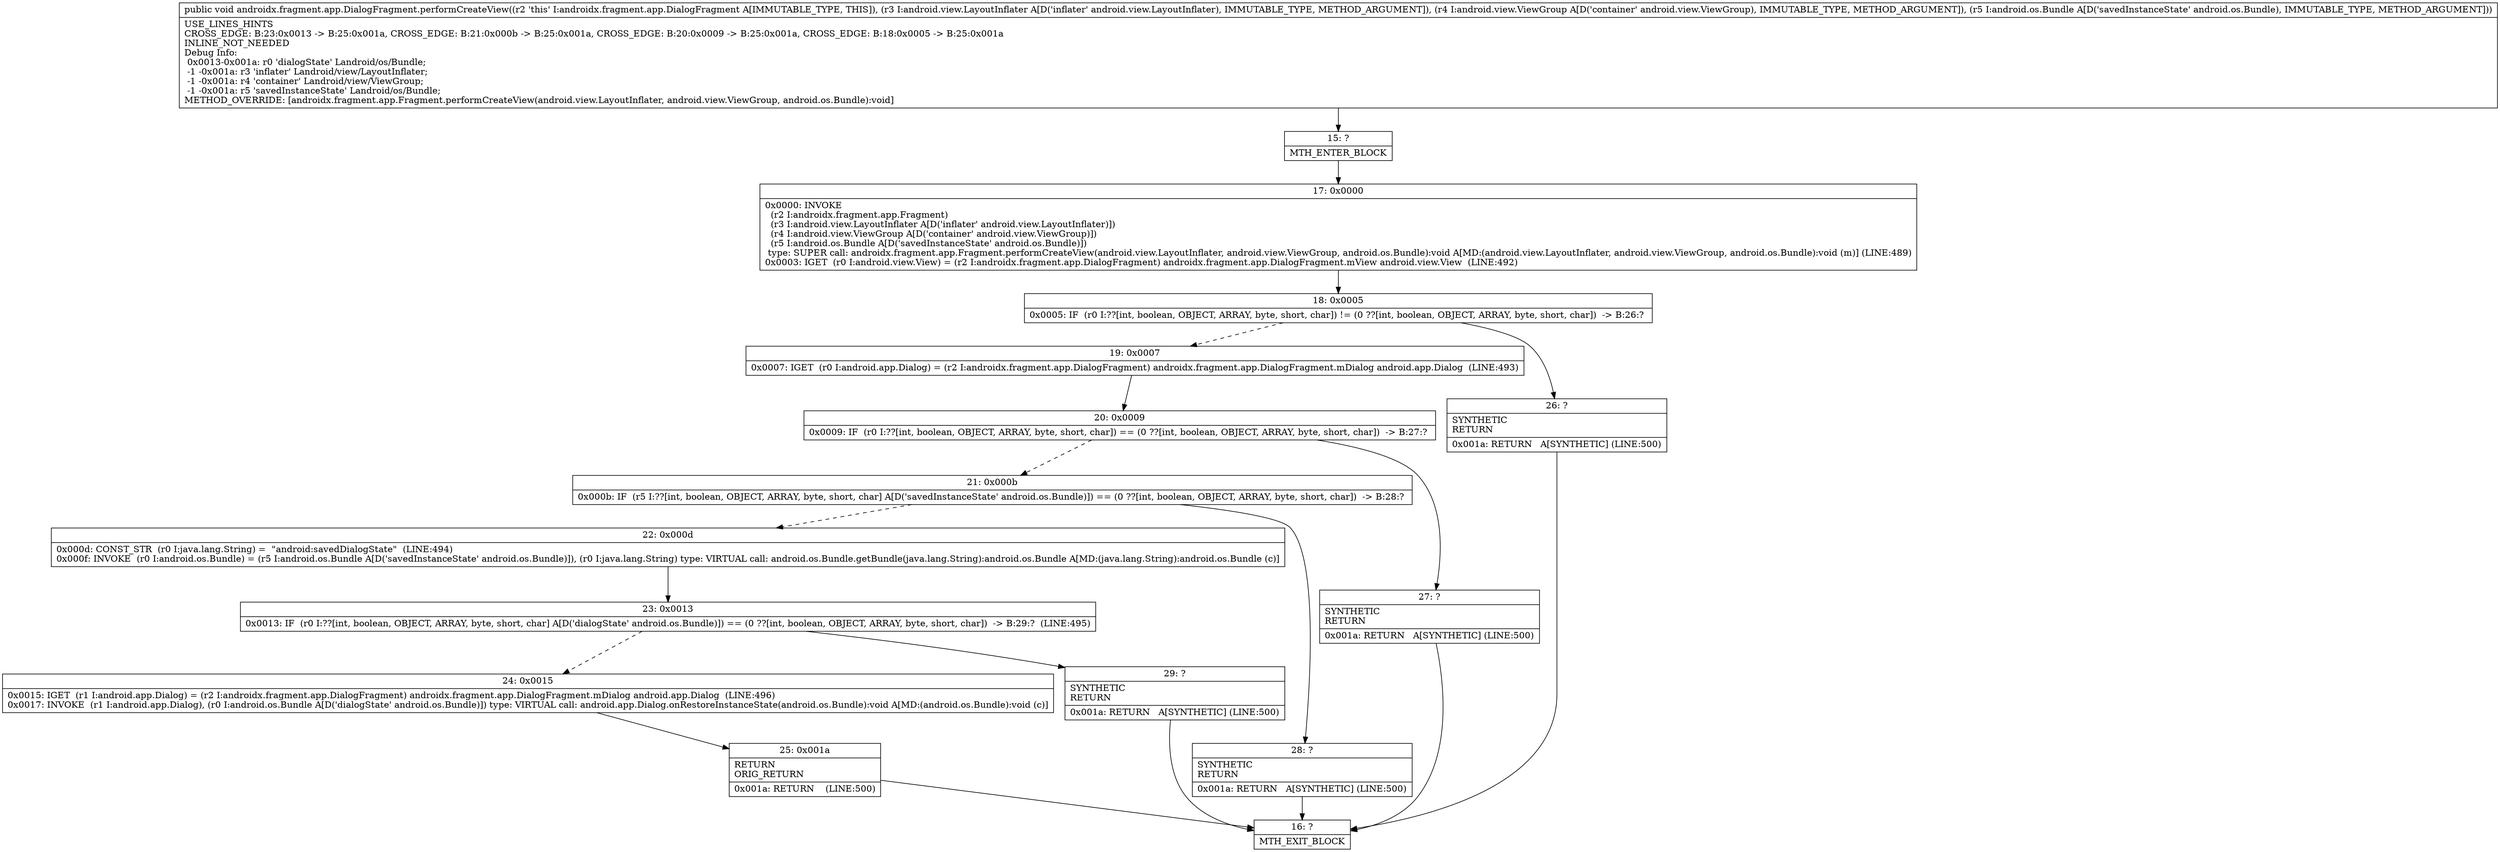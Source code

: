 digraph "CFG forandroidx.fragment.app.DialogFragment.performCreateView(Landroid\/view\/LayoutInflater;Landroid\/view\/ViewGroup;Landroid\/os\/Bundle;)V" {
Node_15 [shape=record,label="{15\:\ ?|MTH_ENTER_BLOCK\l}"];
Node_17 [shape=record,label="{17\:\ 0x0000|0x0000: INVOKE  \l  (r2 I:androidx.fragment.app.Fragment)\l  (r3 I:android.view.LayoutInflater A[D('inflater' android.view.LayoutInflater)])\l  (r4 I:android.view.ViewGroup A[D('container' android.view.ViewGroup)])\l  (r5 I:android.os.Bundle A[D('savedInstanceState' android.os.Bundle)])\l type: SUPER call: androidx.fragment.app.Fragment.performCreateView(android.view.LayoutInflater, android.view.ViewGroup, android.os.Bundle):void A[MD:(android.view.LayoutInflater, android.view.ViewGroup, android.os.Bundle):void (m)] (LINE:489)\l0x0003: IGET  (r0 I:android.view.View) = (r2 I:androidx.fragment.app.DialogFragment) androidx.fragment.app.DialogFragment.mView android.view.View  (LINE:492)\l}"];
Node_18 [shape=record,label="{18\:\ 0x0005|0x0005: IF  (r0 I:??[int, boolean, OBJECT, ARRAY, byte, short, char]) != (0 ??[int, boolean, OBJECT, ARRAY, byte, short, char])  \-\> B:26:? \l}"];
Node_19 [shape=record,label="{19\:\ 0x0007|0x0007: IGET  (r0 I:android.app.Dialog) = (r2 I:androidx.fragment.app.DialogFragment) androidx.fragment.app.DialogFragment.mDialog android.app.Dialog  (LINE:493)\l}"];
Node_20 [shape=record,label="{20\:\ 0x0009|0x0009: IF  (r0 I:??[int, boolean, OBJECT, ARRAY, byte, short, char]) == (0 ??[int, boolean, OBJECT, ARRAY, byte, short, char])  \-\> B:27:? \l}"];
Node_21 [shape=record,label="{21\:\ 0x000b|0x000b: IF  (r5 I:??[int, boolean, OBJECT, ARRAY, byte, short, char] A[D('savedInstanceState' android.os.Bundle)]) == (0 ??[int, boolean, OBJECT, ARRAY, byte, short, char])  \-\> B:28:? \l}"];
Node_22 [shape=record,label="{22\:\ 0x000d|0x000d: CONST_STR  (r0 I:java.lang.String) =  \"android:savedDialogState\"  (LINE:494)\l0x000f: INVOKE  (r0 I:android.os.Bundle) = (r5 I:android.os.Bundle A[D('savedInstanceState' android.os.Bundle)]), (r0 I:java.lang.String) type: VIRTUAL call: android.os.Bundle.getBundle(java.lang.String):android.os.Bundle A[MD:(java.lang.String):android.os.Bundle (c)]\l}"];
Node_23 [shape=record,label="{23\:\ 0x0013|0x0013: IF  (r0 I:??[int, boolean, OBJECT, ARRAY, byte, short, char] A[D('dialogState' android.os.Bundle)]) == (0 ??[int, boolean, OBJECT, ARRAY, byte, short, char])  \-\> B:29:?  (LINE:495)\l}"];
Node_24 [shape=record,label="{24\:\ 0x0015|0x0015: IGET  (r1 I:android.app.Dialog) = (r2 I:androidx.fragment.app.DialogFragment) androidx.fragment.app.DialogFragment.mDialog android.app.Dialog  (LINE:496)\l0x0017: INVOKE  (r1 I:android.app.Dialog), (r0 I:android.os.Bundle A[D('dialogState' android.os.Bundle)]) type: VIRTUAL call: android.app.Dialog.onRestoreInstanceState(android.os.Bundle):void A[MD:(android.os.Bundle):void (c)]\l}"];
Node_25 [shape=record,label="{25\:\ 0x001a|RETURN\lORIG_RETURN\l|0x001a: RETURN    (LINE:500)\l}"];
Node_16 [shape=record,label="{16\:\ ?|MTH_EXIT_BLOCK\l}"];
Node_29 [shape=record,label="{29\:\ ?|SYNTHETIC\lRETURN\l|0x001a: RETURN   A[SYNTHETIC] (LINE:500)\l}"];
Node_28 [shape=record,label="{28\:\ ?|SYNTHETIC\lRETURN\l|0x001a: RETURN   A[SYNTHETIC] (LINE:500)\l}"];
Node_27 [shape=record,label="{27\:\ ?|SYNTHETIC\lRETURN\l|0x001a: RETURN   A[SYNTHETIC] (LINE:500)\l}"];
Node_26 [shape=record,label="{26\:\ ?|SYNTHETIC\lRETURN\l|0x001a: RETURN   A[SYNTHETIC] (LINE:500)\l}"];
MethodNode[shape=record,label="{public void androidx.fragment.app.DialogFragment.performCreateView((r2 'this' I:androidx.fragment.app.DialogFragment A[IMMUTABLE_TYPE, THIS]), (r3 I:android.view.LayoutInflater A[D('inflater' android.view.LayoutInflater), IMMUTABLE_TYPE, METHOD_ARGUMENT]), (r4 I:android.view.ViewGroup A[D('container' android.view.ViewGroup), IMMUTABLE_TYPE, METHOD_ARGUMENT]), (r5 I:android.os.Bundle A[D('savedInstanceState' android.os.Bundle), IMMUTABLE_TYPE, METHOD_ARGUMENT]))  | USE_LINES_HINTS\lCROSS_EDGE: B:23:0x0013 \-\> B:25:0x001a, CROSS_EDGE: B:21:0x000b \-\> B:25:0x001a, CROSS_EDGE: B:20:0x0009 \-\> B:25:0x001a, CROSS_EDGE: B:18:0x0005 \-\> B:25:0x001a\lINLINE_NOT_NEEDED\lDebug Info:\l  0x0013\-0x001a: r0 'dialogState' Landroid\/os\/Bundle;\l  \-1 \-0x001a: r3 'inflater' Landroid\/view\/LayoutInflater;\l  \-1 \-0x001a: r4 'container' Landroid\/view\/ViewGroup;\l  \-1 \-0x001a: r5 'savedInstanceState' Landroid\/os\/Bundle;\lMETHOD_OVERRIDE: [androidx.fragment.app.Fragment.performCreateView(android.view.LayoutInflater, android.view.ViewGroup, android.os.Bundle):void]\l}"];
MethodNode -> Node_15;Node_15 -> Node_17;
Node_17 -> Node_18;
Node_18 -> Node_19[style=dashed];
Node_18 -> Node_26;
Node_19 -> Node_20;
Node_20 -> Node_21[style=dashed];
Node_20 -> Node_27;
Node_21 -> Node_22[style=dashed];
Node_21 -> Node_28;
Node_22 -> Node_23;
Node_23 -> Node_24[style=dashed];
Node_23 -> Node_29;
Node_24 -> Node_25;
Node_25 -> Node_16;
Node_29 -> Node_16;
Node_28 -> Node_16;
Node_27 -> Node_16;
Node_26 -> Node_16;
}

